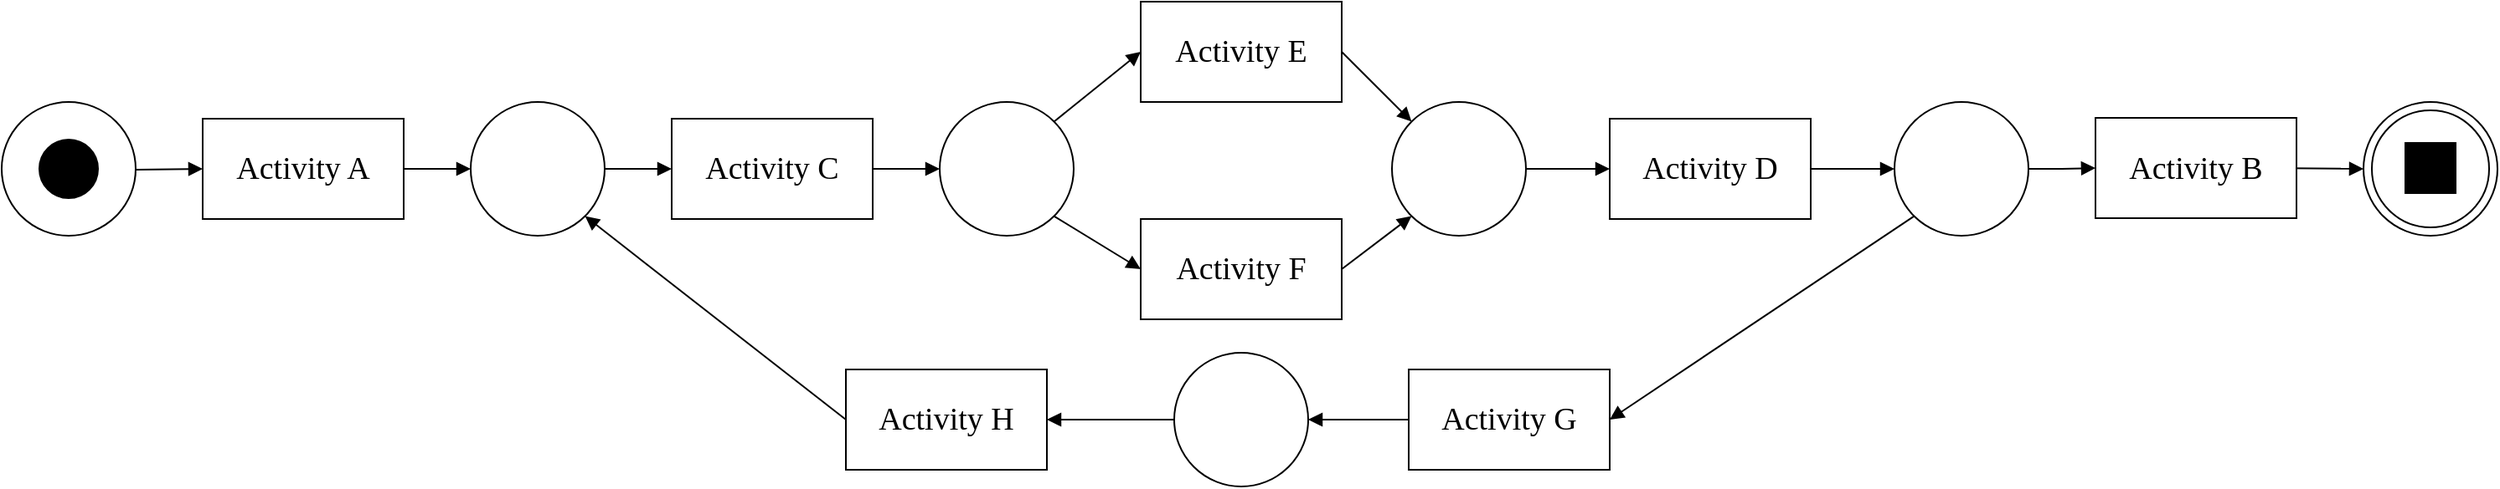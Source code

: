 <mxfile version="24.7.17" pages="4">
  <diagram name="WN" id="o9ZN3jgqLrHPIJWAgGLW">
    <mxGraphModel dx="1434" dy="870" grid="1" gridSize="10" guides="1" tooltips="1" connect="1" arrows="1" fold="1" page="1" pageScale="1" pageWidth="850" pageHeight="1100" math="0" shadow="0">
      <root>
        <mxCell id="0" />
        <mxCell id="1" parent="0" />
        <mxCell id="g6LaauGAdpyhyTYHbt_6-5" style="edgeStyle=orthogonalEdgeStyle;rounded=0;orthogonalLoop=1;jettySize=auto;html=1;endArrow=block;endFill=1;strokeWidth=1;" parent="1" target="3jyzM1vKHXSNtX9W7rr9-3" edge="1">
          <mxGeometry relative="1" as="geometry">
            <mxPoint x="40" y="360" as="sourcePoint" />
            <mxPoint x="150" y="360" as="targetPoint" />
          </mxGeometry>
        </mxCell>
        <mxCell id="g6LaauGAdpyhyTYHbt_6-1" value="" style="ellipse;whiteSpace=wrap;html=1;aspect=fixed;" parent="1" vertex="1">
          <mxGeometry y="320" width="80" height="80" as="geometry" />
        </mxCell>
        <mxCell id="g6LaauGAdpyhyTYHbt_6-8" value="" style="ellipse;whiteSpace=wrap;html=1;aspect=fixed;" parent="1" vertex="1">
          <mxGeometry x="560" y="320" width="80" height="80" as="geometry" />
        </mxCell>
        <mxCell id="3jyzM1vKHXSNtX9W7rr9-22" style="edgeStyle=orthogonalEdgeStyle;rounded=0;orthogonalLoop=1;jettySize=auto;html=1;entryX=0;entryY=0.5;entryDx=0;entryDy=0;endArrow=block;endFill=1;" parent="1" source="g6LaauGAdpyhyTYHbt_6-12" target="3jyzM1vKHXSNtX9W7rr9-15" edge="1">
          <mxGeometry relative="1" as="geometry" />
        </mxCell>
        <mxCell id="g6LaauGAdpyhyTYHbt_6-12" value="" style="ellipse;whiteSpace=wrap;html=1;aspect=fixed;fontStyle=1" parent="1" vertex="1">
          <mxGeometry x="830" y="320" width="80" height="80" as="geometry" />
        </mxCell>
        <mxCell id="3jyzM1vKHXSNtX9W7rr9-21" style="edgeStyle=orthogonalEdgeStyle;rounded=0;orthogonalLoop=1;jettySize=auto;html=1;entryX=0;entryY=0.5;entryDx=0;entryDy=0;endArrow=block;endFill=1;" parent="1" source="3jyzM1vKHXSNtX9W7rr9-3" target="3jyzM1vKHXSNtX9W7rr9-6" edge="1">
          <mxGeometry relative="1" as="geometry" />
        </mxCell>
        <mxCell id="3jyzM1vKHXSNtX9W7rr9-3" value="&lt;font face=&quot;Times New Roman&quot; style=&quot;font-size: 19px;&quot;&gt;Activity A&lt;/font&gt;" style="rounded=0;whiteSpace=wrap;html=1;" parent="1" vertex="1">
          <mxGeometry x="120" y="330" width="120" height="60" as="geometry" />
        </mxCell>
        <mxCell id="3jyzM1vKHXSNtX9W7rr9-4" value="" style="ellipse;whiteSpace=wrap;html=1;aspect=fixed;fillColor=#000000;strokeColor=#000000;" parent="1" vertex="1">
          <mxGeometry x="22.5" y="342.5" width="35" height="35" as="geometry" />
        </mxCell>
        <mxCell id="3jyzM1vKHXSNtX9W7rr9-10" style="edgeStyle=orthogonalEdgeStyle;rounded=0;orthogonalLoop=1;jettySize=auto;html=1;entryX=0;entryY=0.5;entryDx=0;entryDy=0;endArrow=block;endFill=1;" parent="1" source="3jyzM1vKHXSNtX9W7rr9-6" target="3jyzM1vKHXSNtX9W7rr9-9" edge="1">
          <mxGeometry relative="1" as="geometry" />
        </mxCell>
        <mxCell id="3jyzM1vKHXSNtX9W7rr9-6" value="" style="ellipse;whiteSpace=wrap;html=1;aspect=fixed;" parent="1" vertex="1">
          <mxGeometry x="280" y="320" width="80" height="80" as="geometry" />
        </mxCell>
        <mxCell id="3jyzM1vKHXSNtX9W7rr9-11" style="edgeStyle=orthogonalEdgeStyle;rounded=0;orthogonalLoop=1;jettySize=auto;html=1;entryX=0;entryY=0.5;entryDx=0;entryDy=0;endArrow=block;endFill=1;" parent="1" source="3jyzM1vKHXSNtX9W7rr9-9" target="g6LaauGAdpyhyTYHbt_6-8" edge="1">
          <mxGeometry relative="1" as="geometry">
            <mxPoint x="710" y="360" as="targetPoint" />
          </mxGeometry>
        </mxCell>
        <mxCell id="3jyzM1vKHXSNtX9W7rr9-9" value="&lt;font face=&quot;Times New Roman&quot; style=&quot;font-size: 19px;&quot;&gt;Activity C&lt;/font&gt;" style="rounded=0;whiteSpace=wrap;html=1;" parent="1" vertex="1">
          <mxGeometry x="400" y="330" width="120" height="60" as="geometry" />
        </mxCell>
        <mxCell id="3jyzM1vKHXSNtX9W7rr9-13" value="&lt;font face=&quot;Times New Roman&quot; style=&quot;font-size: 19px;&quot;&gt;Activity E&lt;/font&gt;" style="rounded=0;whiteSpace=wrap;html=1;" parent="1" vertex="1">
          <mxGeometry x="680" y="260" width="120" height="60" as="geometry" />
        </mxCell>
        <mxCell id="3jyzM1vKHXSNtX9W7rr9-14" value="&lt;font face=&quot;Times New Roman&quot; style=&quot;font-size: 19px;&quot;&gt;Activity F&lt;/font&gt;" style="rounded=0;whiteSpace=wrap;html=1;" parent="1" vertex="1">
          <mxGeometry x="680" y="390" width="120" height="60" as="geometry" />
        </mxCell>
        <mxCell id="3jyzM1vKHXSNtX9W7rr9-20" style="edgeStyle=orthogonalEdgeStyle;rounded=0;orthogonalLoop=1;jettySize=auto;html=1;endArrow=block;endFill=1;" parent="1" source="3jyzM1vKHXSNtX9W7rr9-15" target="3jyzM1vKHXSNtX9W7rr9-16" edge="1">
          <mxGeometry relative="1" as="geometry" />
        </mxCell>
        <mxCell id="3jyzM1vKHXSNtX9W7rr9-15" value="&lt;font face=&quot;Times New Roman&quot; style=&quot;font-size: 19px;&quot;&gt;Activity D&lt;/font&gt;" style="rounded=0;whiteSpace=wrap;html=1;" parent="1" vertex="1">
          <mxGeometry x="960" y="330" width="120" height="60" as="geometry" />
        </mxCell>
        <mxCell id="3jyzM1vKHXSNtX9W7rr9-23" style="edgeStyle=orthogonalEdgeStyle;rounded=0;orthogonalLoop=1;jettySize=auto;html=1;entryX=0;entryY=0.5;entryDx=0;entryDy=0;endArrow=block;endFill=1;" parent="1" source="3jyzM1vKHXSNtX9W7rr9-16" target="3jyzM1vKHXSNtX9W7rr9-17" edge="1">
          <mxGeometry relative="1" as="geometry" />
        </mxCell>
        <mxCell id="3jyzM1vKHXSNtX9W7rr9-16" value="" style="ellipse;whiteSpace=wrap;html=1;aspect=fixed;" parent="1" vertex="1">
          <mxGeometry x="1130" y="320" width="80" height="80" as="geometry" />
        </mxCell>
        <mxCell id="3jyzM1vKHXSNtX9W7rr9-19" style="edgeStyle=orthogonalEdgeStyle;rounded=0;orthogonalLoop=1;jettySize=auto;html=1;entryX=0;entryY=0.5;entryDx=0;entryDy=0;endArrow=block;endFill=1;" parent="1" target="3jyzM1vKHXSNtX9W7rr9-18" edge="1">
          <mxGeometry relative="1" as="geometry">
            <mxPoint x="1350" y="359.487" as="sourcePoint" />
          </mxGeometry>
        </mxCell>
        <mxCell id="3jyzM1vKHXSNtX9W7rr9-17" value="&lt;font face=&quot;Times New Roman&quot; style=&quot;font-size: 19px;&quot;&gt;Activity B&lt;/font&gt;" style="rounded=0;whiteSpace=wrap;html=1;" parent="1" vertex="1">
          <mxGeometry x="1250" y="329.5" width="120" height="60" as="geometry" />
        </mxCell>
        <mxCell id="3jyzM1vKHXSNtX9W7rr9-18" value="" style="ellipse;whiteSpace=wrap;html=1;aspect=fixed;" parent="1" vertex="1">
          <mxGeometry x="1410" y="320" width="80" height="80" as="geometry" />
        </mxCell>
        <mxCell id="3jyzM1vKHXSNtX9W7rr9-2" value="" style="whiteSpace=wrap;html=1;aspect=fixed;fillColor=#000000;" parent="1" vertex="1">
          <mxGeometry x="1435" y="344.5" width="30" height="30" as="geometry" />
        </mxCell>
        <mxCell id="3jyzM1vKHXSNtX9W7rr9-24" value="" style="endArrow=block;html=1;rounded=0;exitX=1;exitY=0;exitDx=0;exitDy=0;entryX=0;entryY=0.5;entryDx=0;entryDy=0;endFill=1;" parent="1" source="g6LaauGAdpyhyTYHbt_6-8" target="3jyzM1vKHXSNtX9W7rr9-13" edge="1">
          <mxGeometry width="50" height="50" relative="1" as="geometry">
            <mxPoint x="610" y="270" as="sourcePoint" />
            <mxPoint x="660" y="220" as="targetPoint" />
          </mxGeometry>
        </mxCell>
        <mxCell id="3jyzM1vKHXSNtX9W7rr9-25" value="" style="endArrow=block;html=1;rounded=0;exitX=1;exitY=1;exitDx=0;exitDy=0;entryX=0;entryY=0.5;entryDx=0;entryDy=0;endFill=1;" parent="1" source="g6LaauGAdpyhyTYHbt_6-8" target="3jyzM1vKHXSNtX9W7rr9-14" edge="1">
          <mxGeometry width="50" height="50" relative="1" as="geometry">
            <mxPoint x="638" y="342" as="sourcePoint" />
            <mxPoint x="690" y="300" as="targetPoint" />
          </mxGeometry>
        </mxCell>
        <mxCell id="3jyzM1vKHXSNtX9W7rr9-26" value="" style="endArrow=block;html=1;rounded=0;exitX=1;exitY=0.5;exitDx=0;exitDy=0;endFill=1;" parent="1" source="3jyzM1vKHXSNtX9W7rr9-13" target="g6LaauGAdpyhyTYHbt_6-12" edge="1">
          <mxGeometry width="50" height="50" relative="1" as="geometry">
            <mxPoint x="638" y="342" as="sourcePoint" />
            <mxPoint x="690" y="300" as="targetPoint" />
          </mxGeometry>
        </mxCell>
        <mxCell id="3jyzM1vKHXSNtX9W7rr9-27" value="" style="endArrow=block;html=1;rounded=0;exitX=1;exitY=0.5;exitDx=0;exitDy=0;endFill=1;entryX=0;entryY=1;entryDx=0;entryDy=0;" parent="1" source="3jyzM1vKHXSNtX9W7rr9-14" target="g6LaauGAdpyhyTYHbt_6-12" edge="1">
          <mxGeometry width="50" height="50" relative="1" as="geometry">
            <mxPoint x="810" y="300" as="sourcePoint" />
            <mxPoint x="852" y="342" as="targetPoint" />
          </mxGeometry>
        </mxCell>
        <mxCell id="3jyzM1vKHXSNtX9W7rr9-34" style="edgeStyle=orthogonalEdgeStyle;rounded=0;orthogonalLoop=1;jettySize=auto;html=1;exitX=0;exitY=0.5;exitDx=0;exitDy=0;entryX=1;entryY=0.5;entryDx=0;entryDy=0;endArrow=block;endFill=1;" parent="1" source="3jyzM1vKHXSNtX9W7rr9-29" target="3jyzM1vKHXSNtX9W7rr9-33" edge="1">
          <mxGeometry relative="1" as="geometry" />
        </mxCell>
        <mxCell id="3jyzM1vKHXSNtX9W7rr9-29" value="&lt;font face=&quot;Times New Roman&quot; style=&quot;font-size: 19px;&quot;&gt;Activity G&lt;/font&gt;" style="rounded=0;whiteSpace=wrap;html=1;" parent="1" vertex="1">
          <mxGeometry x="840" y="480" width="120" height="60" as="geometry" />
        </mxCell>
        <mxCell id="3jyzM1vKHXSNtX9W7rr9-30" value="&lt;font face=&quot;Times New Roman&quot; style=&quot;font-size: 19px;&quot;&gt;Activity H&lt;/font&gt;" style="rounded=0;whiteSpace=wrap;html=1;" parent="1" vertex="1">
          <mxGeometry x="504" y="480" width="120" height="60" as="geometry" />
        </mxCell>
        <mxCell id="3jyzM1vKHXSNtX9W7rr9-32" value="" style="endArrow=block;html=1;rounded=0;exitX=0;exitY=1;exitDx=0;exitDy=0;entryX=1;entryY=0.5;entryDx=0;entryDy=0;endFill=1;" parent="1" source="3jyzM1vKHXSNtX9W7rr9-16" target="3jyzM1vKHXSNtX9W7rr9-29" edge="1">
          <mxGeometry width="50" height="50" relative="1" as="geometry">
            <mxPoint x="638" y="398" as="sourcePoint" />
            <mxPoint x="690" y="430" as="targetPoint" />
          </mxGeometry>
        </mxCell>
        <mxCell id="3jyzM1vKHXSNtX9W7rr9-35" value="" style="edgeStyle=orthogonalEdgeStyle;rounded=0;orthogonalLoop=1;jettySize=auto;html=1;endArrow=block;endFill=1;" parent="1" source="3jyzM1vKHXSNtX9W7rr9-33" target="3jyzM1vKHXSNtX9W7rr9-30" edge="1">
          <mxGeometry relative="1" as="geometry" />
        </mxCell>
        <mxCell id="3jyzM1vKHXSNtX9W7rr9-33" value="" style="ellipse;whiteSpace=wrap;html=1;aspect=fixed;" parent="1" vertex="1">
          <mxGeometry x="700" y="470" width="80" height="80" as="geometry" />
        </mxCell>
        <mxCell id="3jyzM1vKHXSNtX9W7rr9-36" value="" style="endArrow=block;html=1;rounded=0;exitX=0;exitY=0.5;exitDx=0;exitDy=0;entryX=1;entryY=1;entryDx=0;entryDy=0;endFill=1;" parent="1" source="3jyzM1vKHXSNtX9W7rr9-30" target="3jyzM1vKHXSNtX9W7rr9-6" edge="1">
          <mxGeometry width="50" height="50" relative="1" as="geometry">
            <mxPoint x="425" y="550" as="sourcePoint" />
            <mxPoint x="243" y="672" as="targetPoint" />
          </mxGeometry>
        </mxCell>
        <mxCell id="q_npmC6L3a9zJCzkdDFc-1" value="" style="ellipse;whiteSpace=wrap;html=1;aspect=fixed;fillColor=none;" vertex="1" parent="1">
          <mxGeometry x="1415" y="325" width="70" height="70" as="geometry" />
        </mxCell>
      </root>
    </mxGraphModel>
  </diagram>
  <diagram id="eoKYMkBTxZNxKTzSE-GV" name="WNvertical">
    <mxGraphModel dx="2537" dy="1024" grid="1" gridSize="10" guides="1" tooltips="1" connect="1" arrows="1" fold="1" page="1" pageScale="1" pageWidth="850" pageHeight="1100" math="0" shadow="0">
      <root>
        <mxCell id="0" />
        <mxCell id="1" parent="0" />
        <mxCell id="PKY3iix4hfbc6hCeVA6i-1" style="edgeStyle=orthogonalEdgeStyle;rounded=0;orthogonalLoop=1;jettySize=auto;html=1;endArrow=block;endFill=1;strokeWidth=1;" parent="1" target="PKY3iix4hfbc6hCeVA6i-7" edge="1">
          <mxGeometry relative="1" as="geometry">
            <mxPoint x="40" y="360" as="sourcePoint" />
            <mxPoint x="150" y="360" as="targetPoint" />
          </mxGeometry>
        </mxCell>
        <mxCell id="PKY3iix4hfbc6hCeVA6i-2" value="" style="ellipse;whiteSpace=wrap;html=1;aspect=fixed;" parent="1" vertex="1">
          <mxGeometry y="320" width="80" height="80" as="geometry" />
        </mxCell>
        <mxCell id="PKY3iix4hfbc6hCeVA6i-3" value="" style="ellipse;whiteSpace=wrap;html=1;aspect=fixed;" parent="1" vertex="1">
          <mxGeometry y="760" width="80" height="80" as="geometry" />
        </mxCell>
        <mxCell id="PKY3iix4hfbc6hCeVA6i-4" style="edgeStyle=orthogonalEdgeStyle;rounded=0;orthogonalLoop=1;jettySize=auto;html=1;entryX=0.5;entryY=0;entryDx=0;entryDy=0;endArrow=block;endFill=1;" parent="1" source="PKY3iix4hfbc6hCeVA6i-5" target="PKY3iix4hfbc6hCeVA6i-16" edge="1">
          <mxGeometry relative="1" as="geometry" />
        </mxCell>
        <mxCell id="PKY3iix4hfbc6hCeVA6i-5" value="" style="ellipse;whiteSpace=wrap;html=1;aspect=fixed;fontStyle=1" parent="1" vertex="1">
          <mxGeometry y="980" width="80" height="80" as="geometry" />
        </mxCell>
        <mxCell id="PKY3iix4hfbc6hCeVA6i-6" style="edgeStyle=orthogonalEdgeStyle;rounded=0;orthogonalLoop=1;jettySize=auto;html=1;entryX=0.5;entryY=0;entryDx=0;entryDy=0;endArrow=block;endFill=1;" parent="1" source="PKY3iix4hfbc6hCeVA6i-7" target="PKY3iix4hfbc6hCeVA6i-10" edge="1">
          <mxGeometry relative="1" as="geometry" />
        </mxCell>
        <mxCell id="PKY3iix4hfbc6hCeVA6i-7" value="&lt;font face=&quot;Times New Roman&quot; style=&quot;font-size: 19px;&quot;&gt;Activity A&lt;/font&gt;" style="rounded=0;whiteSpace=wrap;html=1;" parent="1" vertex="1">
          <mxGeometry x="-20" y="440" width="120" height="60" as="geometry" />
        </mxCell>
        <mxCell id="PKY3iix4hfbc6hCeVA6i-8" value="" style="ellipse;whiteSpace=wrap;html=1;aspect=fixed;fillColor=#000000;strokeColor=#000000;" parent="1" vertex="1">
          <mxGeometry x="22.5" y="342.5" width="35" height="35" as="geometry" />
        </mxCell>
        <mxCell id="PKY3iix4hfbc6hCeVA6i-9" style="edgeStyle=orthogonalEdgeStyle;rounded=0;orthogonalLoop=1;jettySize=auto;html=1;entryX=0.5;entryY=0;entryDx=0;entryDy=0;endArrow=block;endFill=1;" parent="1" source="PKY3iix4hfbc6hCeVA6i-10" target="PKY3iix4hfbc6hCeVA6i-12" edge="1">
          <mxGeometry relative="1" as="geometry" />
        </mxCell>
        <mxCell id="PKY3iix4hfbc6hCeVA6i-10" value="" style="ellipse;whiteSpace=wrap;html=1;aspect=fixed;" parent="1" vertex="1">
          <mxGeometry y="540" width="80" height="80" as="geometry" />
        </mxCell>
        <mxCell id="PKY3iix4hfbc6hCeVA6i-11" style="edgeStyle=orthogonalEdgeStyle;rounded=0;orthogonalLoop=1;jettySize=auto;html=1;entryX=0.5;entryY=0;entryDx=0;entryDy=0;endArrow=block;endFill=1;" parent="1" source="PKY3iix4hfbc6hCeVA6i-12" target="PKY3iix4hfbc6hCeVA6i-3" edge="1">
          <mxGeometry relative="1" as="geometry">
            <mxPoint x="710" y="360" as="targetPoint" />
          </mxGeometry>
        </mxCell>
        <mxCell id="PKY3iix4hfbc6hCeVA6i-12" value="&lt;font face=&quot;Times New Roman&quot; style=&quot;font-size: 19px;&quot;&gt;Activity C&lt;/font&gt;" style="rounded=0;whiteSpace=wrap;html=1;" parent="1" vertex="1">
          <mxGeometry x="-20" y="670" width="120" height="60" as="geometry" />
        </mxCell>
        <mxCell id="PKY3iix4hfbc6hCeVA6i-13" value="&lt;font face=&quot;Times New Roman&quot; style=&quot;font-size: 19px;&quot;&gt;Activity E&lt;/font&gt;" style="rounded=0;whiteSpace=wrap;html=1;" parent="1" vertex="1">
          <mxGeometry x="-110" y="880" width="120" height="60" as="geometry" />
        </mxCell>
        <mxCell id="PKY3iix4hfbc6hCeVA6i-14" value="&lt;font face=&quot;Times New Roman&quot; style=&quot;font-size: 19px;&quot;&gt;Activity F&lt;/font&gt;" style="rounded=0;whiteSpace=wrap;html=1;" parent="1" vertex="1">
          <mxGeometry x="70" y="880" width="120" height="60" as="geometry" />
        </mxCell>
        <mxCell id="PKY3iix4hfbc6hCeVA6i-15" style="edgeStyle=orthogonalEdgeStyle;rounded=0;orthogonalLoop=1;jettySize=auto;html=1;endArrow=block;endFill=1;" parent="1" source="PKY3iix4hfbc6hCeVA6i-16" target="PKY3iix4hfbc6hCeVA6i-18" edge="1">
          <mxGeometry relative="1" as="geometry" />
        </mxCell>
        <mxCell id="PKY3iix4hfbc6hCeVA6i-16" value="&lt;font face=&quot;Times New Roman&quot; style=&quot;font-size: 19px;&quot;&gt;Activity D&lt;/font&gt;" style="rounded=0;whiteSpace=wrap;html=1;" parent="1" vertex="1">
          <mxGeometry x="-20" y="1110" width="120" height="60" as="geometry" />
        </mxCell>
        <mxCell id="PKY3iix4hfbc6hCeVA6i-17" style="edgeStyle=orthogonalEdgeStyle;rounded=0;orthogonalLoop=1;jettySize=auto;html=1;entryX=0.5;entryY=0;entryDx=0;entryDy=0;endArrow=block;endFill=1;" parent="1" source="PKY3iix4hfbc6hCeVA6i-18" target="PKY3iix4hfbc6hCeVA6i-20" edge="1">
          <mxGeometry relative="1" as="geometry" />
        </mxCell>
        <mxCell id="PKY3iix4hfbc6hCeVA6i-18" value="" style="ellipse;whiteSpace=wrap;html=1;aspect=fixed;" parent="1" vertex="1">
          <mxGeometry y="1210" width="80" height="80" as="geometry" />
        </mxCell>
        <mxCell id="PKY3iix4hfbc6hCeVA6i-19" style="edgeStyle=orthogonalEdgeStyle;rounded=0;orthogonalLoop=1;jettySize=auto;html=1;entryX=0.5;entryY=0;entryDx=0;entryDy=0;endArrow=block;endFill=1;" parent="1" source="PKY3iix4hfbc6hCeVA6i-20" target="PKY3iix4hfbc6hCeVA6i-21" edge="1">
          <mxGeometry relative="1" as="geometry">
            <mxPoint x="-60" y="1529.487" as="sourcePoint" />
          </mxGeometry>
        </mxCell>
        <mxCell id="PKY3iix4hfbc6hCeVA6i-20" value="&lt;font face=&quot;Times New Roman&quot; style=&quot;font-size: 19px;&quot;&gt;Activity B&lt;/font&gt;" style="rounded=0;whiteSpace=wrap;html=1;" parent="1" vertex="1">
          <mxGeometry x="-20" y="1330" width="120" height="60" as="geometry" />
        </mxCell>
        <mxCell id="PKY3iix4hfbc6hCeVA6i-21" value="" style="ellipse;whiteSpace=wrap;html=1;aspect=fixed;" parent="1" vertex="1">
          <mxGeometry y="1440" width="80" height="80" as="geometry" />
        </mxCell>
        <mxCell id="PKY3iix4hfbc6hCeVA6i-22" value="" style="whiteSpace=wrap;html=1;aspect=fixed;fillColor=#000000;" parent="1" vertex="1">
          <mxGeometry x="25" y="1464.5" width="30" height="30" as="geometry" />
        </mxCell>
        <mxCell id="PKY3iix4hfbc6hCeVA6i-23" value="" style="endArrow=block;html=1;rounded=0;exitX=0;exitY=1;exitDx=0;exitDy=0;endFill=1;entryX=0.5;entryY=0;entryDx=0;entryDy=0;" parent="1" source="PKY3iix4hfbc6hCeVA6i-3" target="PKY3iix4hfbc6hCeVA6i-13" edge="1">
          <mxGeometry width="50" height="50" relative="1" as="geometry">
            <mxPoint x="610" y="270" as="sourcePoint" />
            <mxPoint x="-50" y="870" as="targetPoint" />
          </mxGeometry>
        </mxCell>
        <mxCell id="PKY3iix4hfbc6hCeVA6i-24" value="" style="endArrow=block;html=1;rounded=0;exitX=1;exitY=1;exitDx=0;exitDy=0;entryX=0.5;entryY=0;entryDx=0;entryDy=0;endFill=1;" parent="1" source="PKY3iix4hfbc6hCeVA6i-3" target="PKY3iix4hfbc6hCeVA6i-14" edge="1">
          <mxGeometry width="50" height="50" relative="1" as="geometry">
            <mxPoint x="638" y="342" as="sourcePoint" />
            <mxPoint x="690" y="300" as="targetPoint" />
          </mxGeometry>
        </mxCell>
        <mxCell id="PKY3iix4hfbc6hCeVA6i-25" value="" style="endArrow=block;html=1;rounded=0;exitX=0.5;exitY=1;exitDx=0;exitDy=0;endFill=1;" parent="1" source="PKY3iix4hfbc6hCeVA6i-13" target="PKY3iix4hfbc6hCeVA6i-5" edge="1">
          <mxGeometry width="50" height="50" relative="1" as="geometry">
            <mxPoint x="638" y="342" as="sourcePoint" />
            <mxPoint x="690" y="300" as="targetPoint" />
          </mxGeometry>
        </mxCell>
        <mxCell id="PKY3iix4hfbc6hCeVA6i-26" value="" style="endArrow=block;html=1;rounded=0;endFill=1;entryX=1;entryY=0;entryDx=0;entryDy=0;exitX=0.5;exitY=1;exitDx=0;exitDy=0;" parent="1" source="PKY3iix4hfbc6hCeVA6i-14" target="PKY3iix4hfbc6hCeVA6i-5" edge="1">
          <mxGeometry width="50" height="50" relative="1" as="geometry">
            <mxPoint x="160" y="940" as="sourcePoint" />
            <mxPoint x="852" y="342" as="targetPoint" />
          </mxGeometry>
        </mxCell>
        <mxCell id="PKY3iix4hfbc6hCeVA6i-27" style="edgeStyle=orthogonalEdgeStyle;rounded=0;orthogonalLoop=1;jettySize=auto;html=1;exitX=0.5;exitY=0;exitDx=0;exitDy=0;entryX=0.5;entryY=1;entryDx=0;entryDy=0;endArrow=block;endFill=1;" parent="1" source="PKY3iix4hfbc6hCeVA6i-28" target="PKY3iix4hfbc6hCeVA6i-32" edge="1">
          <mxGeometry relative="1" as="geometry" />
        </mxCell>
        <mxCell id="PKY3iix4hfbc6hCeVA6i-28" value="&lt;font face=&quot;Times New Roman&quot; style=&quot;font-size: 19px;&quot;&gt;Activity G&lt;/font&gt;" style="rounded=0;whiteSpace=wrap;html=1;" parent="1" vertex="1">
          <mxGeometry x="220" y="1020" width="120" height="60" as="geometry" />
        </mxCell>
        <mxCell id="PKY3iix4hfbc6hCeVA6i-29" value="&lt;font face=&quot;Times New Roman&quot; style=&quot;font-size: 19px;&quot;&gt;Activity H&lt;/font&gt;" style="rounded=0;whiteSpace=wrap;html=1;" parent="1" vertex="1">
          <mxGeometry x="220" y="770" width="120" height="60" as="geometry" />
        </mxCell>
        <mxCell id="PKY3iix4hfbc6hCeVA6i-30" value="" style="endArrow=block;html=1;rounded=0;exitX=1;exitY=0;exitDx=0;exitDy=0;entryX=0.5;entryY=1;entryDx=0;entryDy=0;endFill=1;" parent="1" source="PKY3iix4hfbc6hCeVA6i-18" target="PKY3iix4hfbc6hCeVA6i-28" edge="1">
          <mxGeometry width="50" height="50" relative="1" as="geometry">
            <mxPoint x="638" y="398" as="sourcePoint" />
            <mxPoint x="690" y="430" as="targetPoint" />
          </mxGeometry>
        </mxCell>
        <mxCell id="PKY3iix4hfbc6hCeVA6i-31" value="" style="edgeStyle=orthogonalEdgeStyle;rounded=0;orthogonalLoop=1;jettySize=auto;html=1;endArrow=block;endFill=1;" parent="1" source="PKY3iix4hfbc6hCeVA6i-32" target="PKY3iix4hfbc6hCeVA6i-29" edge="1">
          <mxGeometry relative="1" as="geometry" />
        </mxCell>
        <mxCell id="PKY3iix4hfbc6hCeVA6i-32" value="" style="ellipse;whiteSpace=wrap;html=1;aspect=fixed;" parent="1" vertex="1">
          <mxGeometry x="240" y="890" width="80" height="80" as="geometry" />
        </mxCell>
        <mxCell id="PKY3iix4hfbc6hCeVA6i-33" value="" style="endArrow=block;html=1;rounded=0;exitX=0.5;exitY=0;exitDx=0;exitDy=0;entryX=1;entryY=0.5;entryDx=0;entryDy=0;endFill=1;" parent="1" source="PKY3iix4hfbc6hCeVA6i-29" target="PKY3iix4hfbc6hCeVA6i-10" edge="1">
          <mxGeometry width="50" height="50" relative="1" as="geometry">
            <mxPoint x="425" y="550" as="sourcePoint" />
            <mxPoint x="243" y="672" as="targetPoint" />
          </mxGeometry>
        </mxCell>
        <mxCell id="h9U6BYSLvy3rCyGRHppJ-1" value="" style="ellipse;whiteSpace=wrap;html=1;aspect=fixed;fillColor=none;" vertex="1" parent="1">
          <mxGeometry x="5" y="1444.5" width="70" height="70" as="geometry" />
        </mxCell>
      </root>
    </mxGraphModel>
  </diagram>
  <diagram id="XGxXr64NhJLV-Ff4Eqhc" name="automataWN">
    <mxGraphModel dx="1434" dy="870" grid="1" gridSize="10" guides="1" tooltips="1" connect="1" arrows="1" fold="1" page="1" pageScale="1" pageWidth="850" pageHeight="1100" math="0" shadow="0">
      <root>
        <mxCell id="0" />
        <mxCell id="1" parent="0" />
      </root>
    </mxGraphModel>
  </diagram>
  <diagram id="vn6D7sclTDnKIrR7hRhL" name="Page-4">
    <mxGraphModel dx="3094" dy="989" grid="1" gridSize="10" guides="1" tooltips="1" connect="1" arrows="1" fold="1" page="1" pageScale="1" pageWidth="850" pageHeight="1100" math="0" shadow="0">
      <root>
        <mxCell id="0" />
        <mxCell id="1" parent="0" />
        <mxCell id="T3SPQzUZhi3b_nwZsyMg-1" style="edgeStyle=orthogonalEdgeStyle;rounded=0;orthogonalLoop=1;jettySize=auto;html=1;endArrow=block;endFill=1;strokeWidth=1;" parent="1" target="T3SPQzUZhi3b_nwZsyMg-7" edge="1">
          <mxGeometry relative="1" as="geometry">
            <mxPoint x="40" y="360" as="sourcePoint" />
            <mxPoint x="150" y="360" as="targetPoint" />
          </mxGeometry>
        </mxCell>
        <mxCell id="T3SPQzUZhi3b_nwZsyMg-2" value="&lt;font style=&quot;font-size: 25px;&quot;&gt;p1&lt;/font&gt;" style="ellipse;whiteSpace=wrap;html=1;aspect=fixed;labelPosition=center;verticalLabelPosition=bottom;align=center;verticalAlign=top;fillColor=#f8cecc;strokeColor=#b85450;" parent="1" vertex="1">
          <mxGeometry y="320" width="80" height="80" as="geometry" />
        </mxCell>
        <mxCell id="T3SPQzUZhi3b_nwZsyMg-7" value="&lt;font face=&quot;Times New Roman&quot; style=&quot;font-size: 25px;&quot;&gt;t1&lt;/font&gt;" style="rounded=0;whiteSpace=wrap;html=1;labelBackgroundColor=none;fillColor=#d5e8d4;strokeColor=#82b366;" parent="1" vertex="1">
          <mxGeometry x="120" y="330" width="80" height="60" as="geometry" />
        </mxCell>
        <mxCell id="T3SPQzUZhi3b_nwZsyMg-8" value="" style="ellipse;whiteSpace=wrap;html=1;aspect=fixed;fillColor=#000000;strokeColor=#000000;" parent="1" vertex="1">
          <mxGeometry x="22.5" y="342.5" width="35" height="35" as="geometry" />
        </mxCell>
        <mxCell id="T3SPQzUZhi3b_nwZsyMg-19" style="edgeStyle=orthogonalEdgeStyle;rounded=0;orthogonalLoop=1;jettySize=auto;html=1;entryX=0;entryY=0.5;entryDx=0;entryDy=0;endArrow=block;endFill=1;exitX=1;exitY=0.5;exitDx=0;exitDy=0;" parent="1" source="T3SPQzUZhi3b_nwZsyMg-7" target="T3SPQzUZhi3b_nwZsyMg-21" edge="1">
          <mxGeometry relative="1" as="geometry">
            <mxPoint x="290" y="359.487" as="sourcePoint" />
          </mxGeometry>
        </mxCell>
        <mxCell id="T3SPQzUZhi3b_nwZsyMg-21" value="p2" style="ellipse;whiteSpace=wrap;html=1;aspect=fixed;labelPosition=center;verticalLabelPosition=bottom;align=center;verticalAlign=top;fontSize=25;fillColor=#f8cecc;strokeColor=#b85450;" parent="1" vertex="1">
          <mxGeometry x="239" y="320" width="80" height="80" as="geometry" />
        </mxCell>
        <mxCell id="T3SPQzUZhi3b_nwZsyMg-22" value="" style="whiteSpace=wrap;html=1;aspect=fixed;fillColor=#000000;" parent="1" vertex="1">
          <mxGeometry x="264" y="344.5" width="30" height="30" as="geometry" />
        </mxCell>
        <mxCell id="T3SPQzUZhi3b_nwZsyMg-34" value="" style="ellipse;whiteSpace=wrap;html=1;aspect=fixed;fillColor=none;" parent="1" vertex="1">
          <mxGeometry x="245.5" y="326.5" width="67" height="67" as="geometry" />
        </mxCell>
        <mxCell id="T3SPQzUZhi3b_nwZsyMg-37" style="edgeStyle=orthogonalEdgeStyle;rounded=0;orthogonalLoop=1;jettySize=auto;html=1;endArrow=block;endFill=1;strokeWidth=1;" parent="1" target="T3SPQzUZhi3b_nwZsyMg-39" edge="1">
          <mxGeometry relative="1" as="geometry">
            <mxPoint x="39" y="560" as="sourcePoint" />
            <mxPoint x="149" y="560" as="targetPoint" />
          </mxGeometry>
        </mxCell>
        <mxCell id="T3SPQzUZhi3b_nwZsyMg-38" value="&lt;font style=&quot;font-size: 25px;&quot;&gt;p1&lt;/font&gt;" style="ellipse;whiteSpace=wrap;html=1;aspect=fixed;labelPosition=center;verticalLabelPosition=bottom;align=center;verticalAlign=top;fillColor=#f8cecc;strokeColor=#b85450;" parent="1" vertex="1">
          <mxGeometry x="-1" y="520" width="80" height="80" as="geometry" />
        </mxCell>
        <mxCell id="T3SPQzUZhi3b_nwZsyMg-39" value="&lt;font face=&quot;Times New Roman&quot; style=&quot;font-size: 25px;&quot;&gt;t1&lt;/font&gt;" style="rounded=0;whiteSpace=wrap;html=1;labelBackgroundColor=none;fillColor=#d5e8d4;strokeColor=#82b366;" parent="1" vertex="1">
          <mxGeometry x="119" y="530" width="80" height="60" as="geometry" />
        </mxCell>
        <mxCell id="T3SPQzUZhi3b_nwZsyMg-40" value="" style="ellipse;whiteSpace=wrap;html=1;aspect=fixed;fillColor=#000000;strokeColor=#000000;" parent="1" vertex="1">
          <mxGeometry x="21.5" y="542.5" width="35" height="35" as="geometry" />
        </mxCell>
        <mxCell id="T3SPQzUZhi3b_nwZsyMg-41" style="edgeStyle=orthogonalEdgeStyle;rounded=0;orthogonalLoop=1;jettySize=auto;html=1;entryX=0;entryY=0.5;entryDx=0;entryDy=0;endArrow=block;endFill=1;exitX=1;exitY=0.5;exitDx=0;exitDy=0;" parent="1" target="T3SPQzUZhi3b_nwZsyMg-42" edge="1">
          <mxGeometry relative="1" as="geometry">
            <mxPoint x="429" y="559.5" as="sourcePoint" />
          </mxGeometry>
        </mxCell>
        <mxCell id="T3SPQzUZhi3b_nwZsyMg-42" value="p2" style="ellipse;whiteSpace=wrap;html=1;aspect=fixed;labelPosition=center;verticalLabelPosition=bottom;align=center;verticalAlign=top;fontSize=25;fillColor=#f8cecc;strokeColor=#b85450;" parent="1" vertex="1">
          <mxGeometry x="479" y="520" width="80" height="80" as="geometry" />
        </mxCell>
        <mxCell id="T3SPQzUZhi3b_nwZsyMg-43" value="" style="whiteSpace=wrap;html=1;aspect=fixed;fillColor=#000000;" parent="1" vertex="1">
          <mxGeometry x="504" y="544.5" width="30" height="30" as="geometry" />
        </mxCell>
        <mxCell id="T3SPQzUZhi3b_nwZsyMg-44" value="" style="ellipse;whiteSpace=wrap;html=1;aspect=fixed;fillColor=none;" parent="1" vertex="1">
          <mxGeometry x="485.5" y="526.5" width="67" height="67" as="geometry" />
        </mxCell>
        <mxCell id="T3SPQzUZhi3b_nwZsyMg-45" value="" style="rounded=0;whiteSpace=wrap;html=1;labelBackgroundColor=none;" parent="1" vertex="1">
          <mxGeometry x="359" y="530" width="80" height="60" as="geometry" />
        </mxCell>
        <mxCell id="T3SPQzUZhi3b_nwZsyMg-47" value="" style="edgeStyle=orthogonalEdgeStyle;rounded=0;orthogonalLoop=1;jettySize=auto;html=1;endArrow=block;endFill=1;exitX=1;exitY=0.5;exitDx=0;exitDy=0;entryX=0;entryY=0.5;entryDx=0;entryDy=0;" parent="1" source="T3SPQzUZhi3b_nwZsyMg-39" target="T3SPQzUZhi3b_nwZsyMg-48" edge="1">
          <mxGeometry relative="1" as="geometry">
            <mxPoint x="199" y="560" as="sourcePoint" />
            <mxPoint x="239" y="560" as="targetPoint" />
          </mxGeometry>
        </mxCell>
        <mxCell id="T3SPQzUZhi3b_nwZsyMg-49" style="edgeStyle=orthogonalEdgeStyle;rounded=0;orthogonalLoop=1;jettySize=auto;html=1;entryX=0;entryY=0.5;entryDx=0;entryDy=0;endArrow=block;endFill=1;" parent="1" source="T3SPQzUZhi3b_nwZsyMg-48" target="T3SPQzUZhi3b_nwZsyMg-45" edge="1">
          <mxGeometry relative="1" as="geometry" />
        </mxCell>
        <mxCell id="T3SPQzUZhi3b_nwZsyMg-48" value="" style="ellipse;whiteSpace=wrap;html=1;aspect=fixed;labelPosition=center;verticalLabelPosition=bottom;align=center;verticalAlign=top;" parent="1" vertex="1">
          <mxGeometry x="238" y="520" width="80" height="80" as="geometry" />
        </mxCell>
        <mxCell id="T3SPQzUZhi3b_nwZsyMg-50" style="edgeStyle=orthogonalEdgeStyle;rounded=0;orthogonalLoop=1;jettySize=auto;html=1;endArrow=block;endFill=1;strokeWidth=1;exitX=1;exitY=0.5;exitDx=0;exitDy=0;" parent="1" source="T3SPQzUZhi3b_nwZsyMg-64" target="T3SPQzUZhi3b_nwZsyMg-52" edge="1">
          <mxGeometry relative="1" as="geometry">
            <mxPoint x="270.0" y="759.5" as="sourcePoint" />
            <mxPoint x="382.5" y="760" as="targetPoint" />
            <Array as="points" />
          </mxGeometry>
        </mxCell>
        <mxCell id="T3SPQzUZhi3b_nwZsyMg-69" style="edgeStyle=orthogonalEdgeStyle;rounded=0;orthogonalLoop=1;jettySize=auto;html=1;entryX=0;entryY=0.5;entryDx=0;entryDy=0;endArrow=block;endFill=1;" parent="1" source="T3SPQzUZhi3b_nwZsyMg-51" target="T3SPQzUZhi3b_nwZsyMg-66" edge="1">
          <mxGeometry relative="1" as="geometry" />
        </mxCell>
        <mxCell id="T3SPQzUZhi3b_nwZsyMg-51" value="&lt;font style=&quot;font-size: 25px;&quot;&gt;p1&lt;/font&gt;" style="ellipse;whiteSpace=wrap;html=1;aspect=fixed;labelPosition=center;verticalLabelPosition=bottom;align=center;verticalAlign=top;fillColor=#f8cecc;strokeColor=#b85450;" parent="1" vertex="1">
          <mxGeometry x="-1" y="720" width="80" height="80" as="geometry" />
        </mxCell>
        <mxCell id="T3SPQzUZhi3b_nwZsyMg-52" value="&lt;font face=&quot;Times New Roman&quot; style=&quot;font-size: 25px;&quot;&gt;t1&lt;/font&gt;" style="rounded=0;whiteSpace=wrap;html=1;labelBackgroundColor=none;fillColor=#d5e8d4;strokeColor=#82b366;" parent="1" vertex="1">
          <mxGeometry x="352.5" y="730" width="80" height="60" as="geometry" />
        </mxCell>
        <mxCell id="T3SPQzUZhi3b_nwZsyMg-53" value="" style="ellipse;whiteSpace=wrap;html=1;aspect=fixed;fillColor=#000000;strokeColor=#000000;" parent="1" vertex="1">
          <mxGeometry x="21.5" y="742.5" width="35" height="35" as="geometry" />
        </mxCell>
        <mxCell id="T3SPQzUZhi3b_nwZsyMg-54" style="edgeStyle=orthogonalEdgeStyle;rounded=0;orthogonalLoop=1;jettySize=auto;html=1;entryX=0;entryY=0.5;entryDx=0;entryDy=0;endArrow=block;endFill=1;exitX=1;exitY=0.5;exitDx=0;exitDy=0;" parent="1" target="T3SPQzUZhi3b_nwZsyMg-55" edge="1">
          <mxGeometry relative="1" as="geometry">
            <mxPoint x="662.5" y="759.5" as="sourcePoint" />
          </mxGeometry>
        </mxCell>
        <mxCell id="T3SPQzUZhi3b_nwZsyMg-55" value="p2" style="ellipse;whiteSpace=wrap;html=1;aspect=fixed;labelPosition=center;verticalLabelPosition=bottom;align=center;verticalAlign=top;fontSize=25;fillColor=#f8cecc;strokeColor=#b85450;" parent="1" vertex="1">
          <mxGeometry x="712.5" y="720" width="80" height="80" as="geometry" />
        </mxCell>
        <mxCell id="T3SPQzUZhi3b_nwZsyMg-56" value="" style="whiteSpace=wrap;html=1;aspect=fixed;fillColor=#000000;" parent="1" vertex="1">
          <mxGeometry x="737.5" y="744.5" width="30" height="30" as="geometry" />
        </mxCell>
        <mxCell id="T3SPQzUZhi3b_nwZsyMg-57" value="" style="ellipse;whiteSpace=wrap;html=1;aspect=fixed;fillColor=none;" parent="1" vertex="1">
          <mxGeometry x="719" y="726.5" width="67" height="67" as="geometry" />
        </mxCell>
        <mxCell id="T3SPQzUZhi3b_nwZsyMg-58" value="" style="rounded=0;whiteSpace=wrap;html=1;labelBackgroundColor=none;" parent="1" vertex="1">
          <mxGeometry x="592.5" y="730" width="80" height="60" as="geometry" />
        </mxCell>
        <mxCell id="T3SPQzUZhi3b_nwZsyMg-59" value="" style="edgeStyle=orthogonalEdgeStyle;rounded=0;orthogonalLoop=1;jettySize=auto;html=1;endArrow=block;endFill=1;exitX=1;exitY=0.5;exitDx=0;exitDy=0;entryX=0;entryY=0.5;entryDx=0;entryDy=0;" parent="1" source="T3SPQzUZhi3b_nwZsyMg-52" target="T3SPQzUZhi3b_nwZsyMg-61" edge="1">
          <mxGeometry relative="1" as="geometry">
            <mxPoint x="432.5" y="760" as="sourcePoint" />
            <mxPoint x="472.5" y="760" as="targetPoint" />
          </mxGeometry>
        </mxCell>
        <mxCell id="T3SPQzUZhi3b_nwZsyMg-60" style="edgeStyle=orthogonalEdgeStyle;rounded=0;orthogonalLoop=1;jettySize=auto;html=1;entryX=0;entryY=0.5;entryDx=0;entryDy=0;endArrow=block;endFill=1;" parent="1" source="T3SPQzUZhi3b_nwZsyMg-61" target="T3SPQzUZhi3b_nwZsyMg-58" edge="1">
          <mxGeometry relative="1" as="geometry" />
        </mxCell>
        <mxCell id="T3SPQzUZhi3b_nwZsyMg-61" value="" style="ellipse;whiteSpace=wrap;html=1;aspect=fixed;labelPosition=center;verticalLabelPosition=bottom;align=center;verticalAlign=top;" parent="1" vertex="1">
          <mxGeometry x="471.5" y="720" width="80" height="80" as="geometry" />
        </mxCell>
        <mxCell id="T3SPQzUZhi3b_nwZsyMg-64" value="" style="ellipse;whiteSpace=wrap;html=1;aspect=fixed;labelPosition=center;verticalLabelPosition=bottom;align=center;verticalAlign=top;" parent="1" vertex="1">
          <mxGeometry x="239" y="720" width="80" height="80" as="geometry" />
        </mxCell>
        <mxCell id="T3SPQzUZhi3b_nwZsyMg-67" style="edgeStyle=orthogonalEdgeStyle;rounded=0;orthogonalLoop=1;jettySize=auto;html=1;entryX=0;entryY=0.5;entryDx=0;entryDy=0;endArrow=block;endFill=1;" parent="1" source="T3SPQzUZhi3b_nwZsyMg-66" target="T3SPQzUZhi3b_nwZsyMg-64" edge="1">
          <mxGeometry relative="1" as="geometry" />
        </mxCell>
        <mxCell id="T3SPQzUZhi3b_nwZsyMg-66" value="" style="rounded=0;whiteSpace=wrap;html=1;labelBackgroundColor=none;" parent="1" vertex="1">
          <mxGeometry x="119" y="730" width="80" height="60" as="geometry" />
        </mxCell>
        <mxCell id="T3SPQzUZhi3b_nwZsyMg-70" style="edgeStyle=orthogonalEdgeStyle;rounded=0;orthogonalLoop=1;jettySize=auto;html=1;endArrow=block;endFill=1;strokeWidth=1;exitX=1;exitY=0.5;exitDx=0;exitDy=0;" parent="1" source="T3SPQzUZhi3b_nwZsyMg-83" target="T3SPQzUZhi3b_nwZsyMg-73" edge="1">
          <mxGeometry relative="1" as="geometry">
            <mxPoint x="270.0" y="999.5" as="sourcePoint" />
            <mxPoint x="382.5" y="1000" as="targetPoint" />
            <Array as="points" />
          </mxGeometry>
        </mxCell>
        <mxCell id="T3SPQzUZhi3b_nwZsyMg-71" style="edgeStyle=orthogonalEdgeStyle;rounded=0;orthogonalLoop=1;jettySize=auto;html=1;entryX=0;entryY=0.5;entryDx=0;entryDy=0;endArrow=block;endFill=1;" parent="1" source="T3SPQzUZhi3b_nwZsyMg-72" target="T3SPQzUZhi3b_nwZsyMg-85" edge="1">
          <mxGeometry relative="1" as="geometry" />
        </mxCell>
        <mxCell id="T3SPQzUZhi3b_nwZsyMg-72" value="&lt;font style=&quot;font-size: 25px;&quot;&gt;p1&lt;/font&gt;" style="ellipse;whiteSpace=wrap;html=1;aspect=fixed;labelPosition=center;verticalLabelPosition=bottom;align=center;verticalAlign=top;fillColor=#f8cecc;strokeColor=#b85450;" parent="1" vertex="1">
          <mxGeometry x="-1" y="960" width="80" height="80" as="geometry" />
        </mxCell>
        <mxCell id="T3SPQzUZhi3b_nwZsyMg-73" value="&lt;font face=&quot;Times New Roman&quot; style=&quot;font-size: 25px;&quot;&gt;t1&lt;/font&gt;" style="rounded=0;whiteSpace=wrap;html=1;labelBackgroundColor=none;fillColor=#d5e8d4;strokeColor=#82b366;" parent="1" vertex="1">
          <mxGeometry x="352.5" y="970" width="80" height="60" as="geometry" />
        </mxCell>
        <mxCell id="T3SPQzUZhi3b_nwZsyMg-74" value="" style="ellipse;whiteSpace=wrap;html=1;aspect=fixed;fillColor=#000000;strokeColor=#000000;" parent="1" vertex="1">
          <mxGeometry x="21.5" y="982.5" width="35" height="35" as="geometry" />
        </mxCell>
        <mxCell id="T3SPQzUZhi3b_nwZsyMg-75" style="edgeStyle=orthogonalEdgeStyle;rounded=0;orthogonalLoop=1;jettySize=auto;html=1;entryX=0;entryY=0.5;entryDx=0;entryDy=0;endArrow=block;endFill=1;exitX=1;exitY=0.5;exitDx=0;exitDy=0;" parent="1" target="T3SPQzUZhi3b_nwZsyMg-76" edge="1">
          <mxGeometry relative="1" as="geometry">
            <mxPoint x="662.5" y="999.5" as="sourcePoint" />
          </mxGeometry>
        </mxCell>
        <mxCell id="T3SPQzUZhi3b_nwZsyMg-76" value="p2" style="ellipse;whiteSpace=wrap;html=1;aspect=fixed;labelPosition=center;verticalLabelPosition=bottom;align=center;verticalAlign=top;fontSize=25;fillColor=#f8cecc;strokeColor=#b85450;" parent="1" vertex="1">
          <mxGeometry x="712.5" y="960" width="80" height="80" as="geometry" />
        </mxCell>
        <mxCell id="T3SPQzUZhi3b_nwZsyMg-77" value="" style="whiteSpace=wrap;html=1;aspect=fixed;fillColor=#000000;" parent="1" vertex="1">
          <mxGeometry x="737.5" y="984.5" width="30" height="30" as="geometry" />
        </mxCell>
        <mxCell id="T3SPQzUZhi3b_nwZsyMg-78" value="" style="ellipse;whiteSpace=wrap;html=1;aspect=fixed;fillColor=none;" parent="1" vertex="1">
          <mxGeometry x="719" y="966.5" width="67" height="67" as="geometry" />
        </mxCell>
        <mxCell id="T3SPQzUZhi3b_nwZsyMg-79" value="" style="rounded=0;whiteSpace=wrap;html=1;labelBackgroundColor=none;" parent="1" vertex="1">
          <mxGeometry x="592.5" y="970" width="80" height="60" as="geometry" />
        </mxCell>
        <mxCell id="T3SPQzUZhi3b_nwZsyMg-80" value="" style="edgeStyle=orthogonalEdgeStyle;rounded=0;orthogonalLoop=1;jettySize=auto;html=1;endArrow=block;endFill=1;exitX=1;exitY=0.5;exitDx=0;exitDy=0;entryX=0;entryY=0.5;entryDx=0;entryDy=0;" parent="1" source="T3SPQzUZhi3b_nwZsyMg-73" target="T3SPQzUZhi3b_nwZsyMg-82" edge="1">
          <mxGeometry relative="1" as="geometry">
            <mxPoint x="432.5" y="1000" as="sourcePoint" />
            <mxPoint x="472.5" y="1000" as="targetPoint" />
          </mxGeometry>
        </mxCell>
        <mxCell id="T3SPQzUZhi3b_nwZsyMg-81" style="edgeStyle=orthogonalEdgeStyle;rounded=0;orthogonalLoop=1;jettySize=auto;html=1;entryX=0;entryY=0.5;entryDx=0;entryDy=0;endArrow=block;endFill=1;" parent="1" source="T3SPQzUZhi3b_nwZsyMg-82" target="T3SPQzUZhi3b_nwZsyMg-79" edge="1">
          <mxGeometry relative="1" as="geometry" />
        </mxCell>
        <mxCell id="T3SPQzUZhi3b_nwZsyMg-82" value="" style="ellipse;whiteSpace=wrap;html=1;aspect=fixed;labelPosition=center;verticalLabelPosition=bottom;align=center;verticalAlign=top;" parent="1" vertex="1">
          <mxGeometry x="471.5" y="960" width="80" height="80" as="geometry" />
        </mxCell>
        <mxCell id="T3SPQzUZhi3b_nwZsyMg-83" value="" style="ellipse;whiteSpace=wrap;html=1;aspect=fixed;labelPosition=center;verticalLabelPosition=bottom;align=center;verticalAlign=top;" parent="1" vertex="1">
          <mxGeometry x="239" y="960" width="80" height="80" as="geometry" />
        </mxCell>
        <mxCell id="T3SPQzUZhi3b_nwZsyMg-84" style="edgeStyle=orthogonalEdgeStyle;rounded=0;orthogonalLoop=1;jettySize=auto;html=1;entryX=0;entryY=0.5;entryDx=0;entryDy=0;endArrow=block;endFill=1;" parent="1" source="T3SPQzUZhi3b_nwZsyMg-85" target="T3SPQzUZhi3b_nwZsyMg-83" edge="1">
          <mxGeometry relative="1" as="geometry" />
        </mxCell>
        <mxCell id="T3SPQzUZhi3b_nwZsyMg-124" style="edgeStyle=orthogonalEdgeStyle;rounded=0;orthogonalLoop=1;jettySize=auto;html=1;entryX=0;entryY=0.5;entryDx=0;entryDy=0;exitX=0.5;exitY=1;exitDx=0;exitDy=0;endArrow=block;endFill=1;" parent="1" source="T3SPQzUZhi3b_nwZsyMg-85" target="T3SPQzUZhi3b_nwZsyMg-90" edge="1">
          <mxGeometry relative="1" as="geometry">
            <mxPoint x="200" y="1070" as="sourcePoint" />
          </mxGeometry>
        </mxCell>
        <mxCell id="T3SPQzUZhi3b_nwZsyMg-85" value="" style="rounded=0;whiteSpace=wrap;html=1;labelBackgroundColor=none;" parent="1" vertex="1">
          <mxGeometry x="119" y="970" width="80" height="60" as="geometry" />
        </mxCell>
        <mxCell id="T3SPQzUZhi3b_nwZsyMg-125" style="edgeStyle=orthogonalEdgeStyle;rounded=0;orthogonalLoop=1;jettySize=auto;html=1;entryX=0.5;entryY=1;entryDx=0;entryDy=0;" parent="1" source="T3SPQzUZhi3b_nwZsyMg-87" target="T3SPQzUZhi3b_nwZsyMg-79" edge="1">
          <mxGeometry relative="1" as="geometry" />
        </mxCell>
        <mxCell id="T3SPQzUZhi3b_nwZsyMg-87" value="" style="ellipse;whiteSpace=wrap;html=1;aspect=fixed;labelPosition=center;verticalLabelPosition=bottom;align=center;verticalAlign=top;" parent="1" vertex="1">
          <mxGeometry x="472.5" y="1090" width="80" height="80" as="geometry" />
        </mxCell>
        <mxCell id="T3SPQzUZhi3b_nwZsyMg-88" style="edgeStyle=orthogonalEdgeStyle;rounded=0;orthogonalLoop=1;jettySize=auto;html=1;entryX=0;entryY=0.5;entryDx=0;entryDy=0;endArrow=block;endFill=1;" parent="1" source="T3SPQzUZhi3b_nwZsyMg-89" target="T3SPQzUZhi3b_nwZsyMg-87" edge="1">
          <mxGeometry relative="1" as="geometry" />
        </mxCell>
        <mxCell id="T3SPQzUZhi3b_nwZsyMg-89" value="" style="rounded=0;whiteSpace=wrap;html=1;labelBackgroundColor=none;" parent="1" vertex="1">
          <mxGeometry x="352.5" y="1100" width="80" height="60" as="geometry" />
        </mxCell>
        <mxCell id="T3SPQzUZhi3b_nwZsyMg-91" style="edgeStyle=orthogonalEdgeStyle;rounded=0;orthogonalLoop=1;jettySize=auto;html=1;entryX=0;entryY=0.5;entryDx=0;entryDy=0;endArrow=block;endFill=1;" parent="1" source="T3SPQzUZhi3b_nwZsyMg-90" target="T3SPQzUZhi3b_nwZsyMg-89" edge="1">
          <mxGeometry relative="1" as="geometry" />
        </mxCell>
        <mxCell id="T3SPQzUZhi3b_nwZsyMg-90" value="" style="ellipse;whiteSpace=wrap;html=1;aspect=fixed;labelPosition=center;verticalLabelPosition=bottom;align=center;verticalAlign=top;" parent="1" vertex="1">
          <mxGeometry x="238" y="1090" width="80" height="80" as="geometry" />
        </mxCell>
        <mxCell id="T3SPQzUZhi3b_nwZsyMg-94" style="edgeStyle=orthogonalEdgeStyle;rounded=0;orthogonalLoop=1;jettySize=auto;html=1;endArrow=block;endFill=1;strokeWidth=1;exitX=1;exitY=0.5;exitDx=0;exitDy=0;" parent="1" source="T3SPQzUZhi3b_nwZsyMg-107" target="T3SPQzUZhi3b_nwZsyMg-97" edge="1">
          <mxGeometry relative="1" as="geometry">
            <mxPoint x="273.25" y="1429.5" as="sourcePoint" />
            <mxPoint x="385.75" y="1430" as="targetPoint" />
            <Array as="points" />
          </mxGeometry>
        </mxCell>
        <mxCell id="T3SPQzUZhi3b_nwZsyMg-95" style="edgeStyle=orthogonalEdgeStyle;rounded=0;orthogonalLoop=1;jettySize=auto;html=1;entryX=0;entryY=0.5;entryDx=0;entryDy=0;endArrow=block;endFill=1;" parent="1" source="T3SPQzUZhi3b_nwZsyMg-96" target="T3SPQzUZhi3b_nwZsyMg-109" edge="1">
          <mxGeometry relative="1" as="geometry" />
        </mxCell>
        <mxCell id="T3SPQzUZhi3b_nwZsyMg-120" style="edgeStyle=orthogonalEdgeStyle;rounded=0;orthogonalLoop=1;jettySize=auto;html=1;entryX=0;entryY=0.5;entryDx=0;entryDy=0;" parent="1" source="T3SPQzUZhi3b_nwZsyMg-96" target="T3SPQzUZhi3b_nwZsyMg-117" edge="1">
          <mxGeometry relative="1" as="geometry">
            <Array as="points">
              <mxPoint x="42" y="1330" />
            </Array>
          </mxGeometry>
        </mxCell>
        <mxCell id="T3SPQzUZhi3b_nwZsyMg-96" value="&lt;font style=&quot;font-size: 25px;&quot;&gt;p1&lt;/font&gt;" style="ellipse;whiteSpace=wrap;html=1;aspect=fixed;labelPosition=center;verticalLabelPosition=bottom;align=center;verticalAlign=top;fillColor=#f8cecc;strokeColor=#b85450;" parent="1" vertex="1">
          <mxGeometry x="2.25" y="1390" width="80" height="80" as="geometry" />
        </mxCell>
        <mxCell id="T3SPQzUZhi3b_nwZsyMg-97" value="&lt;font face=&quot;Times New Roman&quot; style=&quot;font-size: 25px;&quot;&gt;t1&lt;/font&gt;" style="rounded=0;whiteSpace=wrap;html=1;labelBackgroundColor=none;fillColor=#d5e8d4;strokeColor=#82b366;" parent="1" vertex="1">
          <mxGeometry x="355.75" y="1400" width="80" height="60" as="geometry" />
        </mxCell>
        <mxCell id="T3SPQzUZhi3b_nwZsyMg-98" value="" style="ellipse;whiteSpace=wrap;html=1;aspect=fixed;fillColor=#000000;strokeColor=#000000;" parent="1" vertex="1">
          <mxGeometry x="24.75" y="1412.5" width="35" height="35" as="geometry" />
        </mxCell>
        <mxCell id="T3SPQzUZhi3b_nwZsyMg-99" style="edgeStyle=orthogonalEdgeStyle;rounded=0;orthogonalLoop=1;jettySize=auto;html=1;entryX=0;entryY=0.5;entryDx=0;entryDy=0;endArrow=block;endFill=1;exitX=1;exitY=0.5;exitDx=0;exitDy=0;" parent="1" target="T3SPQzUZhi3b_nwZsyMg-100" edge="1">
          <mxGeometry relative="1" as="geometry">
            <mxPoint x="665.75" y="1429.5" as="sourcePoint" />
          </mxGeometry>
        </mxCell>
        <mxCell id="T3SPQzUZhi3b_nwZsyMg-100" value="p2" style="ellipse;whiteSpace=wrap;html=1;aspect=fixed;labelPosition=center;verticalLabelPosition=bottom;align=center;verticalAlign=top;fontSize=25;fillColor=#f8cecc;strokeColor=#b85450;" parent="1" vertex="1">
          <mxGeometry x="715.75" y="1390" width="80" height="80" as="geometry" />
        </mxCell>
        <mxCell id="T3SPQzUZhi3b_nwZsyMg-101" value="" style="whiteSpace=wrap;html=1;aspect=fixed;fillColor=#000000;" parent="1" vertex="1">
          <mxGeometry x="740.75" y="1414.5" width="30" height="30" as="geometry" />
        </mxCell>
        <mxCell id="T3SPQzUZhi3b_nwZsyMg-102" value="" style="ellipse;whiteSpace=wrap;html=1;aspect=fixed;fillColor=none;" parent="1" vertex="1">
          <mxGeometry x="722.25" y="1396.5" width="67" height="67" as="geometry" />
        </mxCell>
        <mxCell id="T3SPQzUZhi3b_nwZsyMg-103" value="" style="rounded=0;whiteSpace=wrap;html=1;labelBackgroundColor=none;" parent="1" vertex="1">
          <mxGeometry x="595.75" y="1400" width="80" height="60" as="geometry" />
        </mxCell>
        <mxCell id="T3SPQzUZhi3b_nwZsyMg-104" value="" style="edgeStyle=orthogonalEdgeStyle;rounded=0;orthogonalLoop=1;jettySize=auto;html=1;endArrow=block;endFill=1;exitX=1;exitY=0.5;exitDx=0;exitDy=0;entryX=0;entryY=0.5;entryDx=0;entryDy=0;" parent="1" source="T3SPQzUZhi3b_nwZsyMg-97" target="T3SPQzUZhi3b_nwZsyMg-106" edge="1">
          <mxGeometry relative="1" as="geometry">
            <mxPoint x="435.75" y="1430" as="sourcePoint" />
            <mxPoint x="475.75" y="1430" as="targetPoint" />
          </mxGeometry>
        </mxCell>
        <mxCell id="T3SPQzUZhi3b_nwZsyMg-105" style="edgeStyle=orthogonalEdgeStyle;rounded=0;orthogonalLoop=1;jettySize=auto;html=1;entryX=0;entryY=0.5;entryDx=0;entryDy=0;endArrow=block;endFill=1;" parent="1" source="T3SPQzUZhi3b_nwZsyMg-106" target="T3SPQzUZhi3b_nwZsyMg-103" edge="1">
          <mxGeometry relative="1" as="geometry" />
        </mxCell>
        <mxCell id="T3SPQzUZhi3b_nwZsyMg-106" value="" style="ellipse;whiteSpace=wrap;html=1;aspect=fixed;labelPosition=center;verticalLabelPosition=bottom;align=center;verticalAlign=top;" parent="1" vertex="1">
          <mxGeometry x="474.75" y="1390" width="80" height="80" as="geometry" />
        </mxCell>
        <mxCell id="T3SPQzUZhi3b_nwZsyMg-107" value="" style="ellipse;whiteSpace=wrap;html=1;aspect=fixed;labelPosition=center;verticalLabelPosition=bottom;align=center;verticalAlign=top;" parent="1" vertex="1">
          <mxGeometry x="242.25" y="1390" width="80" height="80" as="geometry" />
        </mxCell>
        <mxCell id="T3SPQzUZhi3b_nwZsyMg-108" style="edgeStyle=orthogonalEdgeStyle;rounded=0;orthogonalLoop=1;jettySize=auto;html=1;entryX=0;entryY=0.5;entryDx=0;entryDy=0;endArrow=block;endFill=1;" parent="1" source="T3SPQzUZhi3b_nwZsyMg-109" target="T3SPQzUZhi3b_nwZsyMg-107" edge="1">
          <mxGeometry relative="1" as="geometry" />
        </mxCell>
        <mxCell id="T3SPQzUZhi3b_nwZsyMg-122" style="edgeStyle=orthogonalEdgeStyle;rounded=0;orthogonalLoop=1;jettySize=auto;html=1;entryX=0;entryY=0.5;entryDx=0;entryDy=0;exitX=0.5;exitY=1;exitDx=0;exitDy=0;endArrow=block;endFill=1;" parent="1" source="T3SPQzUZhi3b_nwZsyMg-109" target="T3SPQzUZhi3b_nwZsyMg-114" edge="1">
          <mxGeometry relative="1" as="geometry">
            <mxPoint x="210" y="1490" as="sourcePoint" />
          </mxGeometry>
        </mxCell>
        <mxCell id="T3SPQzUZhi3b_nwZsyMg-109" value="" style="rounded=0;whiteSpace=wrap;html=1;labelBackgroundColor=none;" parent="1" vertex="1">
          <mxGeometry x="122.25" y="1400" width="80" height="60" as="geometry" />
        </mxCell>
        <mxCell id="T3SPQzUZhi3b_nwZsyMg-123" style="edgeStyle=orthogonalEdgeStyle;rounded=0;orthogonalLoop=1;jettySize=auto;html=1;entryX=0.5;entryY=1;entryDx=0;entryDy=0;" parent="1" source="T3SPQzUZhi3b_nwZsyMg-110" target="T3SPQzUZhi3b_nwZsyMg-103" edge="1">
          <mxGeometry relative="1" as="geometry" />
        </mxCell>
        <mxCell id="T3SPQzUZhi3b_nwZsyMg-110" value="" style="ellipse;whiteSpace=wrap;html=1;aspect=fixed;labelPosition=center;verticalLabelPosition=bottom;align=center;verticalAlign=top;" parent="1" vertex="1">
          <mxGeometry x="475.75" y="1520" width="80" height="80" as="geometry" />
        </mxCell>
        <mxCell id="T3SPQzUZhi3b_nwZsyMg-111" style="edgeStyle=orthogonalEdgeStyle;rounded=0;orthogonalLoop=1;jettySize=auto;html=1;entryX=0;entryY=0.5;entryDx=0;entryDy=0;endArrow=block;endFill=1;" parent="1" source="T3SPQzUZhi3b_nwZsyMg-112" target="T3SPQzUZhi3b_nwZsyMg-110" edge="1">
          <mxGeometry relative="1" as="geometry" />
        </mxCell>
        <mxCell id="T3SPQzUZhi3b_nwZsyMg-112" value="" style="rounded=0;whiteSpace=wrap;html=1;labelBackgroundColor=none;" parent="1" vertex="1">
          <mxGeometry x="355.75" y="1530" width="80" height="60" as="geometry" />
        </mxCell>
        <mxCell id="T3SPQzUZhi3b_nwZsyMg-113" style="edgeStyle=orthogonalEdgeStyle;rounded=0;orthogonalLoop=1;jettySize=auto;html=1;entryX=0;entryY=0.5;entryDx=0;entryDy=0;endArrow=block;endFill=1;" parent="1" source="T3SPQzUZhi3b_nwZsyMg-114" target="T3SPQzUZhi3b_nwZsyMg-112" edge="1">
          <mxGeometry relative="1" as="geometry" />
        </mxCell>
        <mxCell id="T3SPQzUZhi3b_nwZsyMg-114" value="" style="ellipse;whiteSpace=wrap;html=1;aspect=fixed;labelPosition=center;verticalLabelPosition=bottom;align=center;verticalAlign=top;" parent="1" vertex="1">
          <mxGeometry x="241.25" y="1520" width="80" height="80" as="geometry" />
        </mxCell>
        <mxCell id="T3SPQzUZhi3b_nwZsyMg-121" style="edgeStyle=orthogonalEdgeStyle;rounded=0;orthogonalLoop=1;jettySize=auto;html=1;entryX=0.5;entryY=0;entryDx=0;entryDy=0;" parent="1" source="T3SPQzUZhi3b_nwZsyMg-117" target="T3SPQzUZhi3b_nwZsyMg-100" edge="1">
          <mxGeometry relative="1" as="geometry" />
        </mxCell>
        <mxCell id="T3SPQzUZhi3b_nwZsyMg-117" value="" style="rounded=0;whiteSpace=wrap;html=1;labelBackgroundColor=none;" parent="1" vertex="1">
          <mxGeometry x="359" y="1300" width="80" height="60" as="geometry" />
        </mxCell>
        <mxCell id="T3SPQzUZhi3b_nwZsyMg-126" style="edgeStyle=orthogonalEdgeStyle;rounded=0;orthogonalLoop=1;jettySize=auto;html=1;endArrow=block;endFill=1;strokeWidth=1;exitX=1;exitY=0.5;exitDx=0;exitDy=0;" parent="1" source="T3SPQzUZhi3b_nwZsyMg-140" target="T3SPQzUZhi3b_nwZsyMg-130" edge="1">
          <mxGeometry relative="1" as="geometry">
            <mxPoint x="271.0" y="1829.5" as="sourcePoint" />
            <mxPoint x="383.5" y="1830" as="targetPoint" />
            <Array as="points" />
          </mxGeometry>
        </mxCell>
        <mxCell id="T3SPQzUZhi3b_nwZsyMg-128" style="edgeStyle=orthogonalEdgeStyle;rounded=0;orthogonalLoop=1;jettySize=auto;html=1;entryX=0;entryY=0.5;entryDx=0;entryDy=0;exitX=0.5;exitY=0;exitDx=0;exitDy=0;" parent="1" source="T3SPQzUZhi3b_nwZsyMg-129" target="T3SPQzUZhi3b_nwZsyMg-151" edge="1">
          <mxGeometry relative="1" as="geometry">
            <Array as="points">
              <mxPoint x="-200" y="1730" />
            </Array>
          </mxGeometry>
        </mxCell>
        <mxCell id="T3SPQzUZhi3b_nwZsyMg-154" style="edgeStyle=orthogonalEdgeStyle;rounded=0;orthogonalLoop=1;jettySize=auto;html=1;entryX=0;entryY=0.5;entryDx=0;entryDy=0;exitX=1;exitY=0.5;exitDx=0;exitDy=0;endArrow=block;endFill=1;" parent="1" source="T3SPQzUZhi3b_nwZsyMg-129" target="T3SPQzUZhi3b_nwZsyMg-153" edge="1">
          <mxGeometry relative="1" as="geometry">
            <mxPoint x="-160.0" y="1829.504" as="sourcePoint" />
            <mxPoint x="-120.0" y="1830" as="targetPoint" />
          </mxGeometry>
        </mxCell>
        <mxCell id="T3SPQzUZhi3b_nwZsyMg-129" value="&lt;font style=&quot;font-size: 25px;&quot;&gt;p1&lt;/font&gt;" style="ellipse;whiteSpace=wrap;html=1;aspect=fixed;labelPosition=center;verticalLabelPosition=bottom;align=center;verticalAlign=top;fillColor=#f8cecc;strokeColor=#b85450;" parent="1" vertex="1">
          <mxGeometry x="-240" y="1789.5" width="80" height="80" as="geometry" />
        </mxCell>
        <mxCell id="T3SPQzUZhi3b_nwZsyMg-130" value="&lt;font face=&quot;Times New Roman&quot; style=&quot;font-size: 25px;&quot;&gt;t1&lt;/font&gt;" style="rounded=0;whiteSpace=wrap;html=1;labelBackgroundColor=none;fillColor=#d5e8d4;strokeColor=#82b366;" parent="1" vertex="1">
          <mxGeometry x="353.5" y="1800" width="80" height="60" as="geometry" />
        </mxCell>
        <mxCell id="T3SPQzUZhi3b_nwZsyMg-131" value="" style="ellipse;whiteSpace=wrap;html=1;aspect=fixed;fillColor=#000000;strokeColor=#000000;" parent="1" vertex="1">
          <mxGeometry x="-217.5" y="1809.5" width="37.5" height="37.5" as="geometry" />
        </mxCell>
        <mxCell id="T3SPQzUZhi3b_nwZsyMg-133" value="p2" style="ellipse;whiteSpace=wrap;html=1;aspect=fixed;labelPosition=center;verticalLabelPosition=bottom;align=center;verticalAlign=top;fontSize=25;fillColor=#f8cecc;strokeColor=#b85450;" parent="1" vertex="1">
          <mxGeometry x="960" y="1790.5" width="80" height="80" as="geometry" />
        </mxCell>
        <mxCell id="T3SPQzUZhi3b_nwZsyMg-134" value="" style="whiteSpace=wrap;html=1;aspect=fixed;fillColor=#000000;" parent="1" vertex="1">
          <mxGeometry x="985" y="1815.5" width="30" height="30" as="geometry" />
        </mxCell>
        <mxCell id="T3SPQzUZhi3b_nwZsyMg-135" value="" style="ellipse;whiteSpace=wrap;html=1;aspect=fixed;fillColor=none;" parent="1" vertex="1">
          <mxGeometry x="968.25" y="1799" width="63.5" height="63.5" as="geometry" />
        </mxCell>
        <mxCell id="T3SPQzUZhi3b_nwZsyMg-161" style="edgeStyle=orthogonalEdgeStyle;rounded=0;orthogonalLoop=1;jettySize=auto;html=1;entryX=0;entryY=0.5;entryDx=0;entryDy=0;endArrow=block;endFill=1;" parent="1" source="T3SPQzUZhi3b_nwZsyMg-136" target="T3SPQzUZhi3b_nwZsyMg-157" edge="1">
          <mxGeometry relative="1" as="geometry" />
        </mxCell>
        <mxCell id="T3SPQzUZhi3b_nwZsyMg-136" value="" style="rounded=0;whiteSpace=wrap;html=1;labelBackgroundColor=none;" parent="1" vertex="1">
          <mxGeometry x="593.5" y="1800" width="80" height="60" as="geometry" />
        </mxCell>
        <mxCell id="T3SPQzUZhi3b_nwZsyMg-137" value="" style="edgeStyle=orthogonalEdgeStyle;rounded=0;orthogonalLoop=1;jettySize=auto;html=1;endArrow=block;endFill=1;exitX=1;exitY=0.5;exitDx=0;exitDy=0;entryX=0;entryY=0.5;entryDx=0;entryDy=0;" parent="1" source="T3SPQzUZhi3b_nwZsyMg-130" target="T3SPQzUZhi3b_nwZsyMg-139" edge="1">
          <mxGeometry relative="1" as="geometry">
            <mxPoint x="433.5" y="1830" as="sourcePoint" />
            <mxPoint x="473.5" y="1830" as="targetPoint" />
          </mxGeometry>
        </mxCell>
        <mxCell id="T3SPQzUZhi3b_nwZsyMg-138" style="edgeStyle=orthogonalEdgeStyle;rounded=0;orthogonalLoop=1;jettySize=auto;html=1;entryX=0;entryY=0.5;entryDx=0;entryDy=0;endArrow=block;endFill=1;" parent="1" source="T3SPQzUZhi3b_nwZsyMg-139" target="T3SPQzUZhi3b_nwZsyMg-136" edge="1">
          <mxGeometry relative="1" as="geometry" />
        </mxCell>
        <mxCell id="T3SPQzUZhi3b_nwZsyMg-139" value="" style="ellipse;whiteSpace=wrap;html=1;aspect=fixed;labelPosition=center;verticalLabelPosition=bottom;align=center;verticalAlign=top;fillColor=#dae8fc;strokeColor=#6c8ebf;" parent="1" vertex="1">
          <mxGeometry x="472.5" y="1790" width="80" height="80" as="geometry" />
        </mxCell>
        <mxCell id="T3SPQzUZhi3b_nwZsyMg-140" value="" style="ellipse;whiteSpace=wrap;html=1;aspect=fixed;labelPosition=center;verticalLabelPosition=bottom;align=center;verticalAlign=top;fillColor=#dae8fc;strokeColor=#6c8ebf;" parent="1" vertex="1">
          <mxGeometry x="240" y="1790" width="80" height="80" as="geometry" />
        </mxCell>
        <mxCell id="T3SPQzUZhi3b_nwZsyMg-141" style="edgeStyle=orthogonalEdgeStyle;rounded=0;orthogonalLoop=1;jettySize=auto;html=1;entryX=0;entryY=0.5;entryDx=0;entryDy=0;endArrow=block;endFill=1;" parent="1" source="T3SPQzUZhi3b_nwZsyMg-143" target="T3SPQzUZhi3b_nwZsyMg-140" edge="1">
          <mxGeometry relative="1" as="geometry" />
        </mxCell>
        <mxCell id="T3SPQzUZhi3b_nwZsyMg-142" style="edgeStyle=orthogonalEdgeStyle;rounded=0;orthogonalLoop=1;jettySize=auto;html=1;entryX=0;entryY=0.5;entryDx=0;entryDy=0;exitX=0.5;exitY=1;exitDx=0;exitDy=0;endArrow=block;endFill=1;" parent="1" source="T3SPQzUZhi3b_nwZsyMg-143" target="T3SPQzUZhi3b_nwZsyMg-149" edge="1">
          <mxGeometry relative="1" as="geometry">
            <mxPoint x="207.75" y="1890" as="sourcePoint" />
          </mxGeometry>
        </mxCell>
        <mxCell id="T3SPQzUZhi3b_nwZsyMg-143" value="" style="rounded=0;whiteSpace=wrap;html=1;labelBackgroundColor=none;" parent="1" vertex="1">
          <mxGeometry x="120" y="1800" width="80" height="60" as="geometry" />
        </mxCell>
        <mxCell id="T3SPQzUZhi3b_nwZsyMg-144" style="edgeStyle=orthogonalEdgeStyle;rounded=0;orthogonalLoop=1;jettySize=auto;html=1;entryX=0.5;entryY=1;entryDx=0;entryDy=0;endArrow=block;endFill=1;" parent="1" source="T3SPQzUZhi3b_nwZsyMg-145" target="T3SPQzUZhi3b_nwZsyMg-136" edge="1">
          <mxGeometry relative="1" as="geometry" />
        </mxCell>
        <mxCell id="T3SPQzUZhi3b_nwZsyMg-145" value="" style="ellipse;whiteSpace=wrap;html=1;aspect=fixed;labelPosition=center;verticalLabelPosition=bottom;align=center;verticalAlign=top;" parent="1" vertex="1">
          <mxGeometry x="473.5" y="1920" width="80" height="80" as="geometry" />
        </mxCell>
        <mxCell id="T3SPQzUZhi3b_nwZsyMg-146" style="edgeStyle=orthogonalEdgeStyle;rounded=0;orthogonalLoop=1;jettySize=auto;html=1;entryX=0;entryY=0.5;entryDx=0;entryDy=0;endArrow=block;endFill=1;" parent="1" source="T3SPQzUZhi3b_nwZsyMg-147" target="T3SPQzUZhi3b_nwZsyMg-145" edge="1">
          <mxGeometry relative="1" as="geometry" />
        </mxCell>
        <mxCell id="T3SPQzUZhi3b_nwZsyMg-147" value="" style="rounded=0;whiteSpace=wrap;html=1;labelBackgroundColor=none;" parent="1" vertex="1">
          <mxGeometry x="353.5" y="1930" width="80" height="60" as="geometry" />
        </mxCell>
        <mxCell id="T3SPQzUZhi3b_nwZsyMg-148" style="edgeStyle=orthogonalEdgeStyle;rounded=0;orthogonalLoop=1;jettySize=auto;html=1;entryX=0;entryY=0.5;entryDx=0;entryDy=0;endArrow=block;endFill=1;" parent="1" source="T3SPQzUZhi3b_nwZsyMg-149" target="T3SPQzUZhi3b_nwZsyMg-147" edge="1">
          <mxGeometry relative="1" as="geometry" />
        </mxCell>
        <mxCell id="T3SPQzUZhi3b_nwZsyMg-149" value="" style="ellipse;whiteSpace=wrap;html=1;aspect=fixed;labelPosition=center;verticalLabelPosition=bottom;align=center;verticalAlign=top;" parent="1" vertex="1">
          <mxGeometry x="239" y="1920" width="80" height="80" as="geometry" />
        </mxCell>
        <mxCell id="T3SPQzUZhi3b_nwZsyMg-150" style="edgeStyle=orthogonalEdgeStyle;rounded=0;orthogonalLoop=1;jettySize=auto;html=1;entryX=0.5;entryY=0;entryDx=0;entryDy=0;" parent="1" source="T3SPQzUZhi3b_nwZsyMg-151" target="T3SPQzUZhi3b_nwZsyMg-133" edge="1">
          <mxGeometry relative="1" as="geometry" />
        </mxCell>
        <mxCell id="T3SPQzUZhi3b_nwZsyMg-151" value="" style="rounded=0;whiteSpace=wrap;html=1;labelBackgroundColor=none;" parent="1" vertex="1">
          <mxGeometry x="356.75" y="1700" width="80" height="60" as="geometry" />
        </mxCell>
        <mxCell id="T3SPQzUZhi3b_nwZsyMg-156" style="edgeStyle=orthogonalEdgeStyle;rounded=0;orthogonalLoop=1;jettySize=auto;html=1;" parent="1" source="T3SPQzUZhi3b_nwZsyMg-152" target="T3SPQzUZhi3b_nwZsyMg-143" edge="1">
          <mxGeometry relative="1" as="geometry" />
        </mxCell>
        <mxCell id="T3SPQzUZhi3b_nwZsyMg-152" value="" style="ellipse;whiteSpace=wrap;html=1;aspect=fixed;labelPosition=center;verticalLabelPosition=bottom;align=center;verticalAlign=top;" parent="1" vertex="1">
          <mxGeometry y="1790" width="80" height="80" as="geometry" />
        </mxCell>
        <mxCell id="T3SPQzUZhi3b_nwZsyMg-155" style="edgeStyle=orthogonalEdgeStyle;rounded=0;orthogonalLoop=1;jettySize=auto;html=1;exitX=1;exitY=0.5;exitDx=0;exitDy=0;entryX=0;entryY=0.5;entryDx=0;entryDy=0;endArrow=block;endFill=1;" parent="1" source="T3SPQzUZhi3b_nwZsyMg-153" target="T3SPQzUZhi3b_nwZsyMg-152" edge="1">
          <mxGeometry relative="1" as="geometry" />
        </mxCell>
        <mxCell id="T3SPQzUZhi3b_nwZsyMg-153" value="" style="rounded=0;whiteSpace=wrap;html=1;labelBackgroundColor=none;" parent="1" vertex="1">
          <mxGeometry x="-120" y="1800" width="80" height="60" as="geometry" />
        </mxCell>
        <mxCell id="T3SPQzUZhi3b_nwZsyMg-162" style="edgeStyle=orthogonalEdgeStyle;rounded=0;orthogonalLoop=1;jettySize=auto;html=1;entryX=0;entryY=0.5;entryDx=0;entryDy=0;endArrow=block;endFill=1;" parent="1" source="T3SPQzUZhi3b_nwZsyMg-157" target="T3SPQzUZhi3b_nwZsyMg-159" edge="1">
          <mxGeometry relative="1" as="geometry" />
        </mxCell>
        <mxCell id="T3SPQzUZhi3b_nwZsyMg-167" style="edgeStyle=orthogonalEdgeStyle;rounded=0;orthogonalLoop=1;jettySize=auto;html=1;entryX=1;entryY=0.5;entryDx=0;entryDy=0;endArrow=block;endFill=1;" parent="1" source="T3SPQzUZhi3b_nwZsyMg-157" target="T3SPQzUZhi3b_nwZsyMg-166" edge="1">
          <mxGeometry relative="1" as="geometry">
            <Array as="points">
              <mxPoint x="762" y="2080" />
            </Array>
          </mxGeometry>
        </mxCell>
        <mxCell id="T3SPQzUZhi3b_nwZsyMg-157" value="" style="ellipse;whiteSpace=wrap;html=1;aspect=fixed;labelPosition=center;verticalLabelPosition=bottom;align=center;verticalAlign=top;" parent="1" vertex="1">
          <mxGeometry x="722.25" y="1790" width="80" height="80" as="geometry" />
        </mxCell>
        <mxCell id="T3SPQzUZhi3b_nwZsyMg-165" style="edgeStyle=orthogonalEdgeStyle;rounded=0;orthogonalLoop=1;jettySize=auto;html=1;entryX=0;entryY=0.5;entryDx=0;entryDy=0;endArrow=block;endFill=1;" parent="1" source="T3SPQzUZhi3b_nwZsyMg-159" target="T3SPQzUZhi3b_nwZsyMg-133" edge="1">
          <mxGeometry relative="1" as="geometry" />
        </mxCell>
        <mxCell id="T3SPQzUZhi3b_nwZsyMg-159" value="" style="rounded=0;whiteSpace=wrap;html=1;labelBackgroundColor=none;" parent="1" vertex="1">
          <mxGeometry x="840" y="1800" width="80" height="60" as="geometry" />
        </mxCell>
        <mxCell id="T3SPQzUZhi3b_nwZsyMg-168" style="edgeStyle=orthogonalEdgeStyle;rounded=0;orthogonalLoop=1;jettySize=auto;html=1;entryX=0.5;entryY=1;entryDx=0;entryDy=0;endArrow=block;endFill=1;" parent="1" source="T3SPQzUZhi3b_nwZsyMg-166" target="T3SPQzUZhi3b_nwZsyMg-152" edge="1">
          <mxGeometry relative="1" as="geometry" />
        </mxCell>
        <mxCell id="T3SPQzUZhi3b_nwZsyMg-166" value="" style="rounded=0;whiteSpace=wrap;html=1;labelBackgroundColor=none;" parent="1" vertex="1">
          <mxGeometry x="356.75" y="2050" width="80" height="60" as="geometry" />
        </mxCell>
      </root>
    </mxGraphModel>
  </diagram>
</mxfile>
